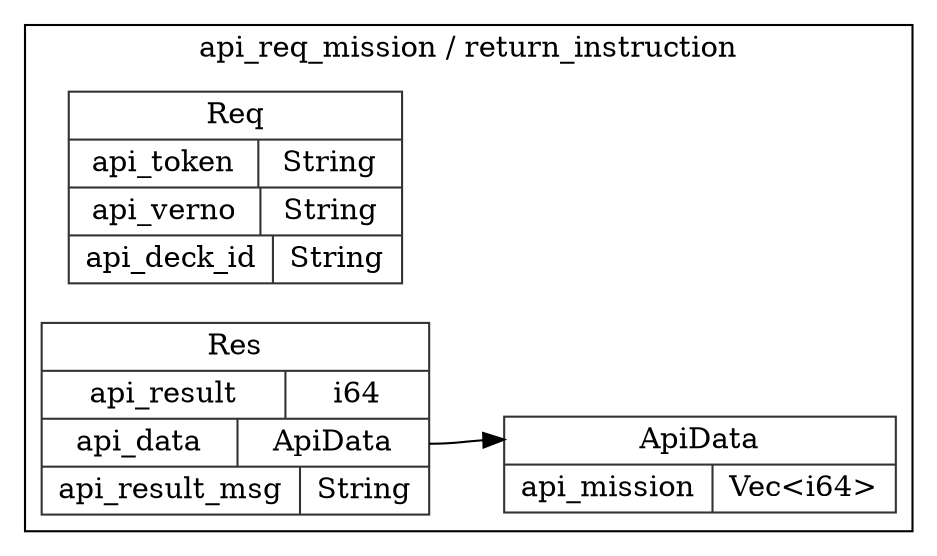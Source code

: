 digraph {
  rankdir=LR;
  subgraph cluster_0 {
    label="api_req_mission / return_instruction";
    node [style="filled", color=white, style="solid", color=gray20];
    api_req_mission__return_instruction__Req [label="<Req> Req  | { api_token | <api_token> String } | { api_verno | <api_verno> String } | { api_deck_id | <api_deck_id> String }", shape=record];
    api_req_mission__return_instruction__Res [label="<Res> Res  | { api_result | <api_result> i64 } | { api_data | <api_data> ApiData } | { api_result_msg | <api_result_msg> String }", shape=record];
    api_req_mission__return_instruction__ApiData;
    api_req_mission__return_instruction__Res:api_data:e -> api_req_mission__return_instruction__ApiData:ApiData:w;
    api_req_mission__return_instruction__ApiData [label="<ApiData> ApiData  | { api_mission | <api_mission> Vec\<i64\> }", shape=record];
  }
}
